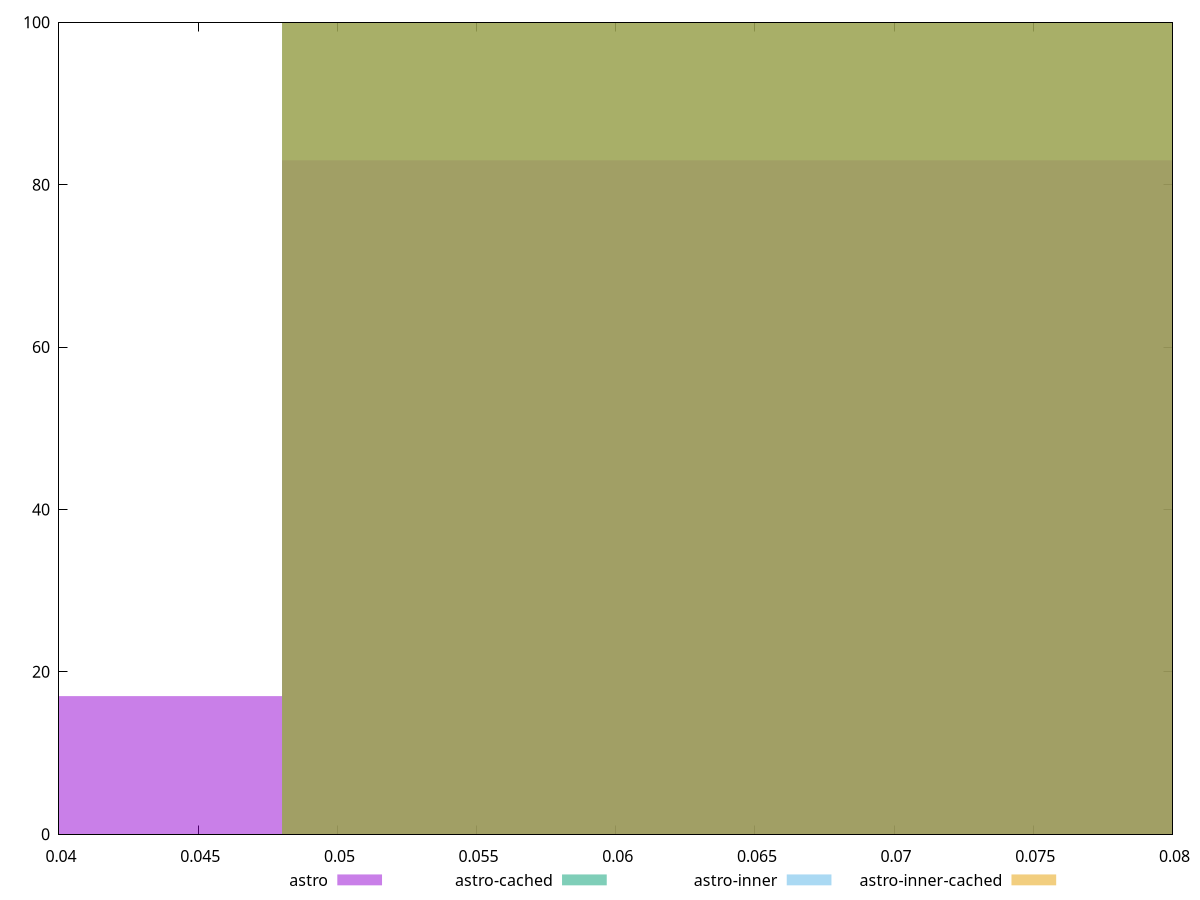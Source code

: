 reset

$astro <<EOF
0.06401751224331029 83
0.032008756121655144 17
EOF

$astroCached <<EOF
0.06401751224331029 100
EOF

$astroInner <<EOF
0.06401751224331029 100
EOF

$astroInnerCached <<EOF
0.06401751224331029 100
EOF

set key outside below
set boxwidth 0.032008756121655144
set xrange [0.04:0.08]
set yrange [0:100]
set trange [0:100]
set style fill transparent solid 0.5 noborder
set terminal svg size 640, 520 enhanced background rgb 'white'
set output "reports/report_00033_2021-03-01T14-23-16.841Z/uses-long-cache-ttl/comparison/histogram/all_score.svg"

plot $astro title "astro" with boxes, \
     $astroCached title "astro-cached" with boxes, \
     $astroInner title "astro-inner" with boxes, \
     $astroInnerCached title "astro-inner-cached" with boxes

reset
